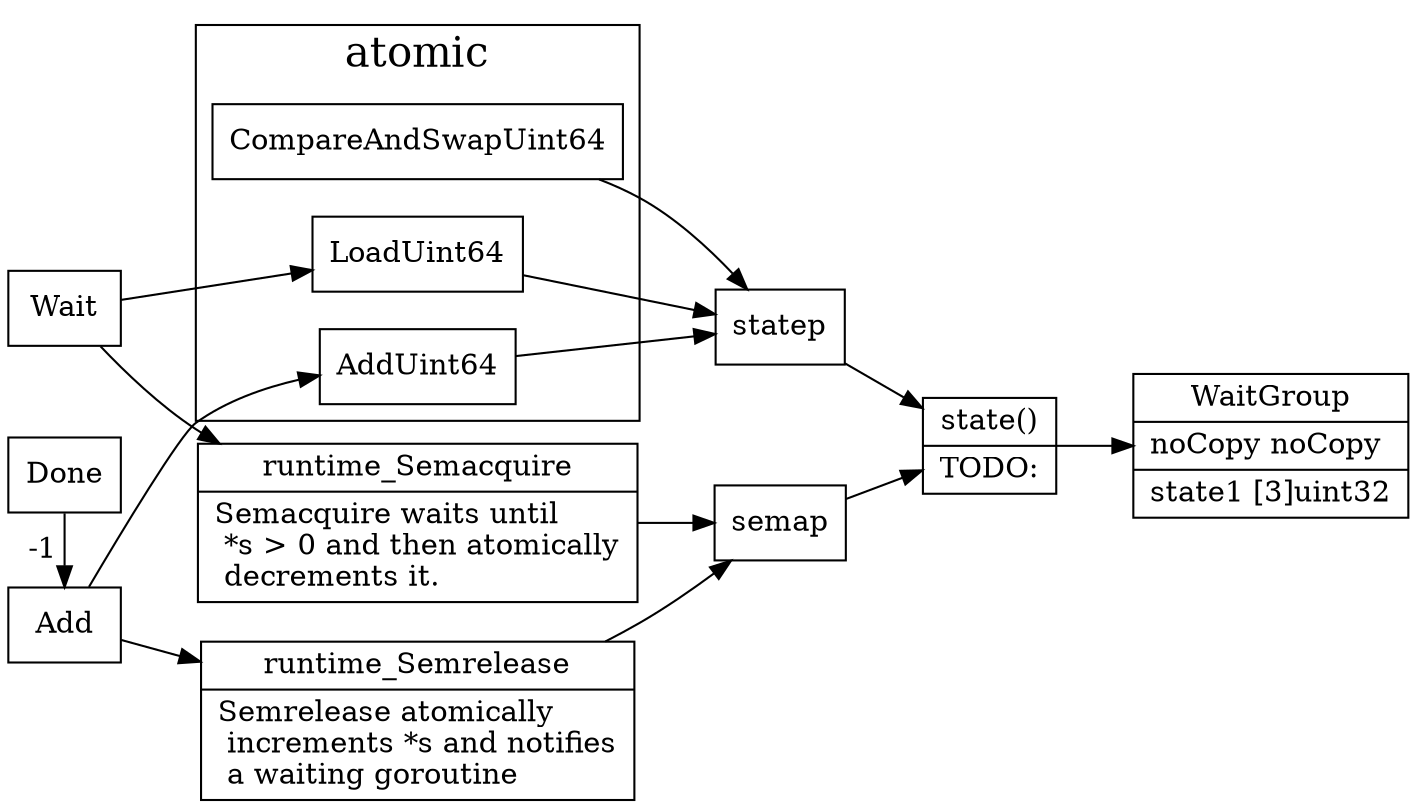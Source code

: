 digraph waitgroup {
  node[shape=box];
  newrank=true;
  rankdir=LR;
  WaitGroup[shape="record";
    label="{{
      WaitGroup|
        noCopy noCopy\l|
        state1 [3]uint32\l
    }}";
  ];
  state[shape="record";
    label="{{
      state()|
        TODO:\l
    }}";
  ];
  runtime_Semacquire[shape="record";
    label="{{
      runtime_Semacquire|
        Semacquire waits until \l 
        *s \> 0 and then atomically\l 
        decrements it.\l
    }}";
  ];
  runtime_Semrelease[shape="record";
    label="{{
      runtime_Semrelease|
        Semrelease atomically \l 
        increments *s and notifies\l 
        a waiting goroutine\l
    }}";
  ];
  state-> WaitGroup;
  subgraph cluster_atomic {
    graph[label="atomic";fontsize=20;];
    AddUint64;
    LoadUint64;
    CompareAndSwapUint64;
  }
  {AddUint64, LoadUint64, CompareAndSwapUint64} -> statep;
  {runtime_Semrelease, runtime_Semacquire} -> semap;
  {statep, semap} -> state;

  Add ->{
    AddUint64;
    runtime_Semrelease;
  };
  Done -> Add[label="-1"];

  Wait -> {
    LoadUint64;
    runtime_Semacquire;
  }
  {
    rank=same;
    Wait;
    Done;
    Add;
  }
}
